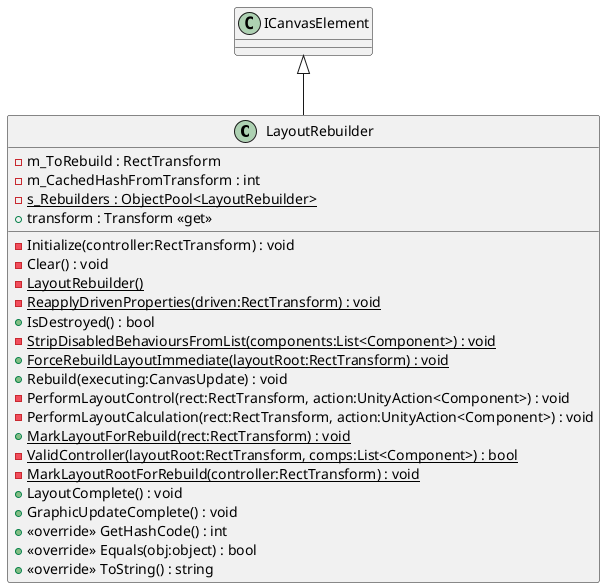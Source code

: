 @startuml
class LayoutRebuilder {
    - m_ToRebuild : RectTransform
    - m_CachedHashFromTransform : int
    {static} - s_Rebuilders : ObjectPool<LayoutRebuilder>
    - Initialize(controller:RectTransform) : void
    - Clear() : void
    {static} - LayoutRebuilder()
    {static} - ReapplyDrivenProperties(driven:RectTransform) : void
    + transform : Transform <<get>>
    + IsDestroyed() : bool
    {static} - StripDisabledBehavioursFromList(components:List<Component>) : void
    + {static} ForceRebuildLayoutImmediate(layoutRoot:RectTransform) : void
    + Rebuild(executing:CanvasUpdate) : void
    - PerformLayoutControl(rect:RectTransform, action:UnityAction<Component>) : void
    - PerformLayoutCalculation(rect:RectTransform, action:UnityAction<Component>) : void
    + {static} MarkLayoutForRebuild(rect:RectTransform) : void
    - {static} ValidController(layoutRoot:RectTransform, comps:List<Component>) : bool
    - {static} MarkLayoutRootForRebuild(controller:RectTransform) : void
    + LayoutComplete() : void
    + GraphicUpdateComplete() : void
    + <<override>> GetHashCode() : int
    + <<override>> Equals(obj:object) : bool
    + <<override>> ToString() : string
}
ICanvasElement <|-- LayoutRebuilder
@enduml

